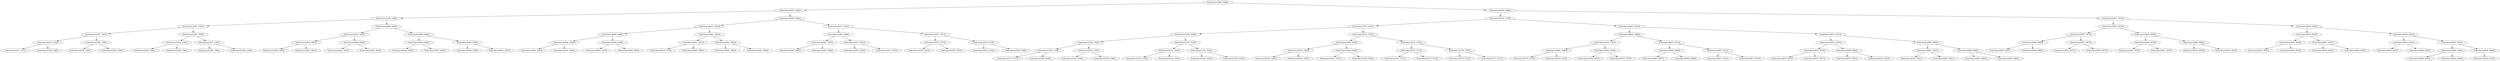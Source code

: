 digraph G{
793084485 [label="Node{data=[3089, 3089]}"]
793084485 -> 372063822
372063822 [label="Node{data=[2902, 2902]}"]
372063822 -> 1910184624
1910184624 [label="Node{data=[2399, 2399]}"]
1910184624 -> 2135252066
2135252066 [label="Node{data=[2391, 2391]}"]
2135252066 -> 2089926245
2089926245 [label="Node{data=[2387, 2387]}"]
2089926245 -> 53551351
53551351 [label="Node{data=[2244, 2244]}"]
53551351 -> 706131131
706131131 [label="Node{data=[2217, 2217]}"]
53551351 -> 2137349079
2137349079 [label="Node{data=[2386, 2386]}"]
2089926245 -> 251048136
251048136 [label="Node{data=[2389, 2389]}"]
251048136 -> 71966585
71966585 [label="Node{data=[2388, 2388]}"]
251048136 -> 459722791
459722791 [label="Node{data=[2390, 2390]}"]
2135252066 -> 1309182847
1309182847 [label="Node{data=[2395, 2395]}"]
1309182847 -> 1975718534
1975718534 [label="Node{data=[2393, 2393]}"]
1975718534 -> 564558480
564558480 [label="Node{data=[2392, 2392]}"]
1975718534 -> 208429419
208429419 [label="Node{data=[2394, 2394]}"]
1309182847 -> 112546026
112546026 [label="Node{data=[2397, 2397]}"]
112546026 -> 1804543384
1804543384 [label="Node{data=[2396, 2396]}"]
112546026 -> 2037358723
2037358723 [label="Node{data=[2398, 2398]}"]
1910184624 -> 384295420
384295420 [label="Node{data=[2894, 2894]}"]
384295420 -> 981062090
981062090 [label="Node{data=[2862, 2862]}"]
981062090 -> 684228856
684228856 [label="Node{data=[2860, 2860]}"]
684228856 -> 740771546
740771546 [label="Node{data=[2400, 2400]}"]
684228856 -> 99003043
99003043 [label="Node{data=[2861, 2861]}"]
981062090 -> 1902500948
1902500948 [label="Node{data=[2869, 2869]}"]
1902500948 -> 491150784
491150784 [label="Node{data=[2863, 2863]}"]
1902500948 -> 188860708
188860708 [label="Node{data=[2893, 2893]}"]
384295420 -> 1002625373
1002625373 [label="Node{data=[2898, 2898]}"]
1002625373 -> 1679439117
1679439117 [label="Node{data=[2896, 2896]}"]
1679439117 -> 1260248083
1260248083 [label="Node{data=[2895, 2895]}"]
1679439117 -> 1318073533
1318073533 [label="Node{data=[2897, 2897]}"]
1002625373 -> 1664422915
1664422915 [label="Node{data=[2900, 2900]}"]
1664422915 -> 1454569269
1454569269 [label="Node{data=[2899, 2899]}"]
1664422915 -> 1944732852
1944732852 [label="Node{data=[2901, 2901]}"]
372063822 -> 1016116136
1016116136 [label="Node{data=[2965, 2965]}"]
1016116136 -> 2010004789
2010004789 [label="Node{data=[2910, 2910]}"]
2010004789 -> 906258342
906258342 [label="Node{data=[2906, 2906]}"]
906258342 -> 392845878
392845878 [label="Node{data=[2904, 2904]}"]
392845878 -> 777954944
777954944 [label="Node{data=[2903, 2903]}"]
392845878 -> 679416299
679416299 [label="Node{data=[2905, 2905]}"]
906258342 -> 1037269525
1037269525 [label="Node{data=[2908, 2908]}"]
1037269525 -> 2016230515
2016230515 [label="Node{data=[2907, 2907]}"]
1037269525 -> 597487440
597487440 [label="Node{data=[2909, 2909]}"]
2010004789 -> 1941721729
1941721729 [label="Node{data=[2961, 2961]}"]
1941721729 -> 1436130609
1436130609 [label="Node{data=[2931, 2931]}"]
1436130609 -> 1153887573
1153887573 [label="Node{data=[2914, 2914]}"]
1436130609 -> 14970098
14970098 [label="Node{data=[2960, 2960]}"]
1941721729 -> 299699765
299699765 [label="Node{data=[2963, 2963]}"]
299699765 -> 146045226
146045226 [label="Node{data=[2962, 2962]}"]
299699765 -> 2070642988
2070642988 [label="Node{data=[2964, 2964]}"]
1016116136 -> 1481367887
1481367887 [label="Node{data=[2973, 2973]}"]
1481367887 -> 564060373
564060373 [label="Node{data=[2969, 2969]}"]
564060373 -> 180924645
180924645 [label="Node{data=[2967, 2967]}"]
180924645 -> 755839601
755839601 [label="Node{data=[2966, 2966]}"]
180924645 -> 709623558
709623558 [label="Node{data=[2968, 2968]}"]
564060373 -> 2080717522
2080717522 [label="Node{data=[2971, 2971]}"]
2080717522 -> 856023599
856023599 [label="Node{data=[2970, 2970]}"]
2080717522 -> 2002763908
2002763908 [label="Node{data=[2972, 2972]}"]
1481367887 -> 35234470
35234470 [label="Node{data=[2977, 2977]}"]
35234470 -> 1470094237
1470094237 [label="Node{data=[2975, 2975]}"]
1470094237 -> 1268211675
1268211675 [label="Node{data=[2974, 2974]}"]
1470094237 -> 1120267725
1120267725 [label="Node{data=[2976, 2976]}"]
35234470 -> 218528673
218528673 [label="Node{data=[2979, 2979]}"]
218528673 -> 619453103
619453103 [label="Node{data=[2978, 2978]}"]
218528673 -> 1433727086
1433727086 [label="Node{data=[3009, 3009]}"]
793084485 -> 951239816
951239816 [label="Node{data=[9866, 9866]}"]
951239816 -> 114785100
114785100 [label="Node{data=[5378, 5378]}"]
114785100 -> 1118445659
1118445659 [label="Node{data=[5357, 5357]}"]
1118445659 -> 808411104
808411104 [label="Node{data=[5349, 5349]}"]
808411104 -> 513231849
513231849 [label="Node{data=[5345, 5345]}"]
513231849 -> 589782636
589782636 [label="Node{data=[5159, 5159]}"]
589782636 -> 815536811
815536811 [label="Node{data=[5137, 5137]}"]
589782636 -> 2047247111
2047247111 [label="Node{data=[5285, 5285]}"]
513231849 -> 1584027565
1584027565 [label="Node{data=[5347, 5347]}"]
1584027565 -> 1193784882
1193784882 [label="Node{data=[5346, 5346]}"]
1584027565 -> 389981503
389981503 [label="Node{data=[5348, 5348]}"]
808411104 -> 1508774500
1508774500 [label="Node{data=[5353, 5353]}"]
1508774500 -> 1429598667
1429598667 [label="Node{data=[5351, 5351]}"]
1429598667 -> 794381177
794381177 [label="Node{data=[5350, 5350]}"]
1429598667 -> 1294734576
1294734576 [label="Node{data=[5352, 5352]}"]
1508774500 -> 1685602819
1685602819 [label="Node{data=[5355, 5355]}"]
1685602819 -> 507071726
507071726 [label="Node{data=[5354, 5354]}"]
1685602819 -> 2069810899
2069810899 [label="Node{data=[5356, 5356]}"]
1118445659 -> 1450761948
1450761948 [label="Node{data=[5370, 5370]}"]
1450761948 -> 1882650186
1882650186 [label="Node{data=[5366, 5366]}"]
1882650186 -> 616336030
616336030 [label="Node{data=[5364, 5364]}"]
616336030 -> 689565836
689565836 [label="Node{data=[5363, 5363]}"]
616336030 -> 965170509
965170509 [label="Node{data=[5365, 5365]}"]
1882650186 -> 2118410385
2118410385 [label="Node{data=[5368, 5368]}"]
2118410385 -> 1047326141
1047326141 [label="Node{data=[5367, 5367]}"]
2118410385 -> 1486350188
1486350188 [label="Node{data=[5369, 5369]}"]
1450761948 -> 1530526734
1530526734 [label="Node{data=[5374, 5374]}"]
1530526734 -> 111431440
111431440 [label="Node{data=[5372, 5372]}"]
111431440 -> 1610369916
1610369916 [label="Node{data=[5371, 5371]}"]
111431440 -> 951544680
951544680 [label="Node{data=[5373, 5373]}"]
1530526734 -> 746203644
746203644 [label="Node{data=[5376, 5376]}"]
746203644 -> 142749612
142749612 [label="Node{data=[5375, 5375]}"]
746203644 -> 899166827
899166827 [label="Node{data=[5377, 5377]}"]
114785100 -> 913830811
913830811 [label="Node{data=[6874, 6874]}"]
913830811 -> 1262422368
1262422368 [label="Node{data=[6866, 6866]}"]
1262422368 -> 1381609700
1381609700 [label="Node{data=[5742, 5742]}"]
1381609700 -> 648465326
648465326 [label="Node{data=[5380, 5380]}"]
648465326 -> 801378250
801378250 [label="Node{data=[5379, 5379]}"]
648465326 -> 469985115
469985115 [label="Node{data=[5479, 5479]}"]
1381609700 -> 63056559
63056559 [label="Node{data=[6355, 6355]}"]
63056559 -> 321481410
321481410 [label="Node{data=[5780, 5780]}"]
63056559 -> 471633202
471633202 [label="Node{data=[6767, 6767]}"]
1262422368 -> 455219285
455219285 [label="Node{data=[6870, 6870]}"]
455219285 -> 161992396
161992396 [label="Node{data=[6868, 6868]}"]
161992396 -> 1367398976
1367398976 [label="Node{data=[6867, 6867]}"]
161992396 -> 697149535
697149535 [label="Node{data=[6869, 6869]}"]
455219285 -> 585559435
585559435 [label="Node{data=[6872, 6872]}"]
585559435 -> 360748725
360748725 [label="Node{data=[6871, 6871]}"]
585559435 -> 1107627167
1107627167 [label="Node{data=[6873, 6873]}"]
913830811 -> 101620688
101620688 [label="Node{data=[8313, 8313]}"]
101620688 -> 328315951
328315951 [label="Node{data=[6878, 6878]}"]
328315951 -> 37072342
37072342 [label="Node{data=[6876, 6876]}"]
37072342 -> 1748908283
1748908283 [label="Node{data=[6875, 6875]}"]
37072342 -> 438107703
438107703 [label="Node{data=[6877, 6877]}"]
328315951 -> 70390167
70390167 [label="Node{data=[6880, 6880]}"]
70390167 -> 734414810
734414810 [label="Node{data=[6879, 6879]}"]
70390167 -> 849763257
849763257 [label="Node{data=[8225, 8225]}"]
101620688 -> 1328998044
1328998044 [label="Node{data=[9862, 9862]}"]
1328998044 -> 1537009732
1537009732 [label="Node{data=[8937, 8937]}"]
1537009732 -> 1115528314
1115528314 [label="Node{data=[8761, 8761]}"]
1537009732 -> 1116105759
1116105759 [label="Node{data=[9861, 9861]}"]
1328998044 -> 989618389
989618389 [label="Node{data=[9864, 9864]}"]
989618389 -> 102658310
102658310 [label="Node{data=[9863, 9863]}"]
989618389 -> 682533875
682533875 [label="Node{data=[9865, 9865]}"]
951239816 -> 1496962157
1496962157 [label="Node{data=[9931, 9931]}"]
1496962157 -> 1764695
1764695 [label="Node{data=[9874, 9874]}"]
1764695 -> 1970874899
1970874899 [label="Node{data=[9870, 9870]}"]
1970874899 -> 680898164
680898164 [label="Node{data=[9868, 9868]}"]
680898164 -> 1066962359
1066962359 [label="Node{data=[9867, 9867]}"]
680898164 -> 1757396806
1757396806 [label="Node{data=[9869, 9869]}"]
1970874899 -> 1412053488
1412053488 [label="Node{data=[9872, 9872]}"]
1412053488 -> 1363794703
1363794703 [label="Node{data=[9871, 9871]}"]
1412053488 -> 717685156
717685156 [label="Node{data=[9873, 9873]}"]
1764695 -> 1066917429
1066917429 [label="Node{data=[9878, 9878]}"]
1066917429 -> 980915598
980915598 [label="Node{data=[9876, 9876]}"]
980915598 -> 628732012
628732012 [label="Node{data=[9875, 9875]}"]
980915598 -> 924933958
924933958 [label="Node{data=[9877, 9877]}"]
1066917429 -> 910580193
910580193 [label="Node{data=[9880, 9880]}"]
910580193 -> 815493442
815493442 [label="Node{data=[9879, 9879]}"]
910580193 -> 1485393389
1485393389 [label="Node{data=[9930, 9930]}"]
1496962157 -> 1710224085
1710224085 [label="Node{data=[9939, 9939]}"]
1710224085 -> 1642215128
1642215128 [label="Node{data=[9935, 9935]}"]
1642215128 -> 177752775
177752775 [label="Node{data=[9933, 9933]}"]
177752775 -> 409765980
409765980 [label="Node{data=[9932, 9932]}"]
177752775 -> 42969310
42969310 [label="Node{data=[9934, 9934]}"]
1642215128 -> 1923816097
1923816097 [label="Node{data=[9937, 9937]}"]
1923816097 -> 984463425
984463425 [label="Node{data=[9936, 9936]}"]
1923816097 -> 1191180576
1191180576 [label="Node{data=[9938, 9938]}"]
1710224085 -> 969498745
969498745 [label="Node{data=[9943, 9943]}"]
969498745 -> 320674803
320674803 [label="Node{data=[9941, 9941]}"]
320674803 -> 1143326305
1143326305 [label="Node{data=[9940, 9940]}"]
320674803 -> 2108293436
2108293436 [label="Node{data=[9942, 9942]}"]
969498745 -> 261258328
261258328 [label="Node{data=[9947, 9947]}"]
261258328 -> 1957379290
1957379290 [label="Node{data=[9945, 9945]}"]
1957379290 -> 517470944
517470944 [label="Node{data=[9944, 9944]}"]
1957379290 -> 869903335
869903335 [label="Node{data=[9946, 9946]}"]
261258328 -> 792027512
792027512 [label="Node{data=[9948, 9948]}"]
792027512 -> 47568296
47568296 [label="Node{data=[9970, 9970]}"]
}